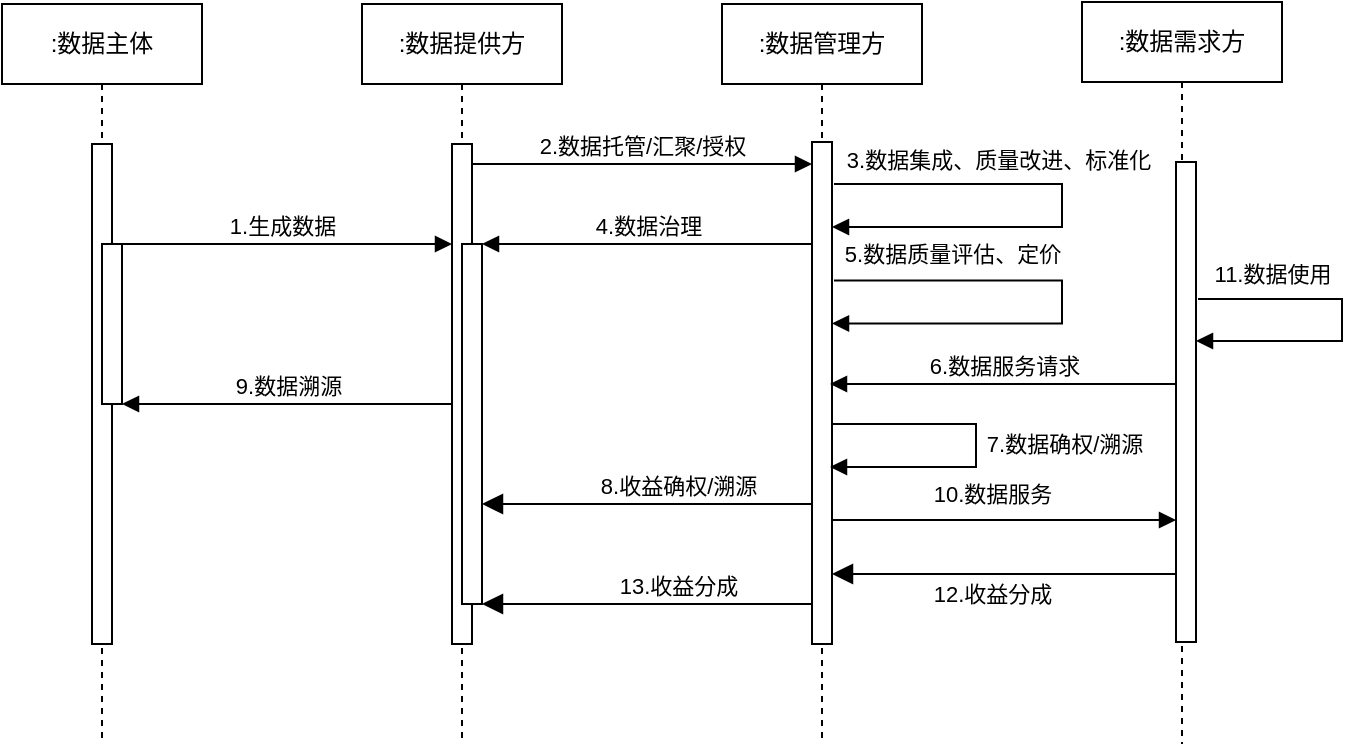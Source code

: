 <mxfile version="24.7.12">
  <diagram name="Page-1" id="2YBvvXClWsGukQMizWep">
    <mxGraphModel dx="788" dy="704" grid="1" gridSize="10" guides="1" tooltips="1" connect="1" arrows="1" fold="1" page="1" pageScale="1" pageWidth="850" pageHeight="1100" math="0" shadow="0">
      <root>
        <mxCell id="0" />
        <mxCell id="1" parent="0" />
        <mxCell id="aM9ryv3xv72pqoxQDRHE-1" value=":数据主体" style="shape=umlLifeline;perimeter=lifelinePerimeter;whiteSpace=wrap;html=1;container=0;dropTarget=0;collapsible=0;recursiveResize=0;outlineConnect=0;portConstraint=eastwest;newEdgeStyle={&quot;edgeStyle&quot;:&quot;elbowEdgeStyle&quot;,&quot;elbow&quot;:&quot;vertical&quot;,&quot;curved&quot;:0,&quot;rounded&quot;:0};" parent="1" vertex="1">
          <mxGeometry x="40" y="40" width="100" height="370" as="geometry" />
        </mxCell>
        <mxCell id="aM9ryv3xv72pqoxQDRHE-2" value="" style="html=1;points=[];perimeter=orthogonalPerimeter;outlineConnect=0;targetShapes=umlLifeline;portConstraint=eastwest;newEdgeStyle={&quot;edgeStyle&quot;:&quot;elbowEdgeStyle&quot;,&quot;elbow&quot;:&quot;vertical&quot;,&quot;curved&quot;:0,&quot;rounded&quot;:0};" parent="aM9ryv3xv72pqoxQDRHE-1" vertex="1">
          <mxGeometry x="45" y="70" width="10" height="250" as="geometry" />
        </mxCell>
        <mxCell id="aM9ryv3xv72pqoxQDRHE-4" value="" style="html=1;points=[];perimeter=orthogonalPerimeter;outlineConnect=0;targetShapes=umlLifeline;portConstraint=eastwest;newEdgeStyle={&quot;edgeStyle&quot;:&quot;elbowEdgeStyle&quot;,&quot;elbow&quot;:&quot;vertical&quot;,&quot;curved&quot;:0,&quot;rounded&quot;:0};" parent="aM9ryv3xv72pqoxQDRHE-1" vertex="1">
          <mxGeometry x="50" y="120" width="10" height="80" as="geometry" />
        </mxCell>
        <mxCell id="aM9ryv3xv72pqoxQDRHE-5" value=":数据提供方" style="shape=umlLifeline;perimeter=lifelinePerimeter;whiteSpace=wrap;html=1;container=0;dropTarget=0;collapsible=0;recursiveResize=0;outlineConnect=0;portConstraint=eastwest;newEdgeStyle={&quot;edgeStyle&quot;:&quot;elbowEdgeStyle&quot;,&quot;elbow&quot;:&quot;vertical&quot;,&quot;curved&quot;:0,&quot;rounded&quot;:0};" parent="1" vertex="1">
          <mxGeometry x="220" y="40" width="100" height="370" as="geometry" />
        </mxCell>
        <mxCell id="aM9ryv3xv72pqoxQDRHE-7" value="1.生成数据" style="html=1;verticalAlign=bottom;endArrow=block;edgeStyle=elbowEdgeStyle;elbow=vertical;curved=0;rounded=0;" parent="1" edge="1">
          <mxGeometry relative="1" as="geometry">
            <mxPoint x="95" y="160" as="sourcePoint" />
            <Array as="points">
              <mxPoint x="180" y="160" />
            </Array>
            <mxPoint x="265" y="160" as="targetPoint" />
          </mxGeometry>
        </mxCell>
        <mxCell id="aM9ryv3xv72pqoxQDRHE-9" value="9.数据溯源" style="html=1;verticalAlign=bottom;endArrow=block;edgeStyle=elbowEdgeStyle;elbow=vertical;curved=0;rounded=0;" parent="1" edge="1">
          <mxGeometry relative="1" as="geometry">
            <mxPoint x="265" y="240" as="sourcePoint" />
            <Array as="points">
              <mxPoint x="190" y="240" />
            </Array>
            <mxPoint x="100" y="240" as="targetPoint" />
          </mxGeometry>
        </mxCell>
        <mxCell id="STF5WQe0J77yg3WrmxCV-9" value="" style="html=1;points=[];perimeter=orthogonalPerimeter;outlineConnect=0;targetShapes=umlLifeline;portConstraint=eastwest;newEdgeStyle={&quot;edgeStyle&quot;:&quot;elbowEdgeStyle&quot;,&quot;elbow&quot;:&quot;vertical&quot;,&quot;curved&quot;:0,&quot;rounded&quot;:0};" vertex="1" parent="1">
          <mxGeometry x="265" y="110" width="10" height="250" as="geometry" />
        </mxCell>
        <mxCell id="STF5WQe0J77yg3WrmxCV-10" value="" style="html=1;points=[];perimeter=orthogonalPerimeter;outlineConnect=0;targetShapes=umlLifeline;portConstraint=eastwest;newEdgeStyle={&quot;edgeStyle&quot;:&quot;elbowEdgeStyle&quot;,&quot;elbow&quot;:&quot;vertical&quot;,&quot;curved&quot;:0,&quot;rounded&quot;:0};" vertex="1" parent="1">
          <mxGeometry x="270" y="160" width="10" height="180" as="geometry" />
        </mxCell>
        <mxCell id="STF5WQe0J77yg3WrmxCV-11" value=":数据管理方" style="shape=umlLifeline;perimeter=lifelinePerimeter;whiteSpace=wrap;html=1;container=0;dropTarget=0;collapsible=0;recursiveResize=0;outlineConnect=0;portConstraint=eastwest;newEdgeStyle={&quot;edgeStyle&quot;:&quot;elbowEdgeStyle&quot;,&quot;elbow&quot;:&quot;vertical&quot;,&quot;curved&quot;:0,&quot;rounded&quot;:0};" vertex="1" parent="1">
          <mxGeometry x="400" y="40" width="100" height="370" as="geometry" />
        </mxCell>
        <mxCell id="STF5WQe0J77yg3WrmxCV-13" value="2.数据托管/汇聚/授权" style="html=1;verticalAlign=bottom;endArrow=block;edgeStyle=elbowEdgeStyle;elbow=vertical;curved=0;rounded=0;" edge="1" parent="1" source="STF5WQe0J77yg3WrmxCV-9">
          <mxGeometry relative="1" as="geometry">
            <mxPoint x="375" y="130" as="sourcePoint" />
            <Array as="points">
              <mxPoint x="360" y="120" />
            </Array>
            <mxPoint x="445" y="120" as="targetPoint" />
          </mxGeometry>
        </mxCell>
        <mxCell id="STF5WQe0J77yg3WrmxCV-14" value="13.收益分成" style="html=1;verticalAlign=bottom;endArrow=block;endSize=8;edgeStyle=elbowEdgeStyle;elbow=vertical;curved=0;rounded=0;endFill=1;" edge="1" parent="1">
          <mxGeometry relative="1" as="geometry">
            <mxPoint x="280" y="340" as="targetPoint" />
            <Array as="points">
              <mxPoint x="410" y="340" />
              <mxPoint x="370" y="310" />
            </Array>
            <mxPoint x="445" y="310" as="sourcePoint" />
          </mxGeometry>
        </mxCell>
        <mxCell id="STF5WQe0J77yg3WrmxCV-15" value="4.数据治理" style="html=1;verticalAlign=bottom;endArrow=block;edgeStyle=elbowEdgeStyle;elbow=vertical;curved=0;rounded=0;" edge="1" parent="1" target="STF5WQe0J77yg3WrmxCV-10">
          <mxGeometry relative="1" as="geometry">
            <mxPoint x="445" y="160" as="sourcePoint" />
            <Array as="points">
              <mxPoint x="370" y="160" />
            </Array>
          </mxGeometry>
        </mxCell>
        <mxCell id="STF5WQe0J77yg3WrmxCV-18" value="" style="html=1;points=[];perimeter=orthogonalPerimeter;outlineConnect=0;targetShapes=umlLifeline;portConstraint=eastwest;newEdgeStyle={&quot;edgeStyle&quot;:&quot;elbowEdgeStyle&quot;,&quot;elbow&quot;:&quot;vertical&quot;,&quot;curved&quot;:0,&quot;rounded&quot;:0};" vertex="1" parent="1">
          <mxGeometry x="445" y="109" width="10" height="251" as="geometry" />
        </mxCell>
        <mxCell id="STF5WQe0J77yg3WrmxCV-20" value=":数据需求方" style="shape=umlLifeline;perimeter=lifelinePerimeter;whiteSpace=wrap;html=1;container=0;dropTarget=0;collapsible=0;recursiveResize=0;outlineConnect=0;portConstraint=eastwest;newEdgeStyle={&quot;edgeStyle&quot;:&quot;elbowEdgeStyle&quot;,&quot;elbow&quot;:&quot;vertical&quot;,&quot;curved&quot;:0,&quot;rounded&quot;:0};" vertex="1" parent="1">
          <mxGeometry x="580" y="39" width="100" height="371" as="geometry" />
        </mxCell>
        <mxCell id="STF5WQe0J77yg3WrmxCV-21" value="" style="html=1;points=[];perimeter=orthogonalPerimeter;outlineConnect=0;targetShapes=umlLifeline;portConstraint=eastwest;newEdgeStyle={&quot;edgeStyle&quot;:&quot;elbowEdgeStyle&quot;,&quot;elbow&quot;:&quot;vertical&quot;,&quot;curved&quot;:0,&quot;rounded&quot;:0};" vertex="1" parent="STF5WQe0J77yg3WrmxCV-20">
          <mxGeometry x="47" y="80" width="10" height="240" as="geometry" />
        </mxCell>
        <mxCell id="STF5WQe0J77yg3WrmxCV-22" value="" style="html=1;verticalAlign=bottom;endArrow=block;edgeStyle=elbowEdgeStyle;elbow=vertical;curved=0;rounded=0;" edge="1" parent="1">
          <mxGeometry x="0.105" y="10" relative="1" as="geometry">
            <mxPoint x="455" y="298" as="sourcePoint" />
            <Array as="points">
              <mxPoint x="570" y="298" />
              <mxPoint x="540" y="177" />
            </Array>
            <mxPoint x="627" y="298" as="targetPoint" />
            <mxPoint as="offset" />
          </mxGeometry>
        </mxCell>
        <mxCell id="STF5WQe0J77yg3WrmxCV-23" value="" style="html=1;verticalAlign=bottom;endArrow=block;endSize=8;edgeStyle=elbowEdgeStyle;elbow=vertical;curved=0;rounded=0;endFill=1;" edge="1" parent="1">
          <mxGeometry x="-0.337" y="-19" relative="1" as="geometry">
            <mxPoint x="455" y="325" as="targetPoint" />
            <Array as="points">
              <mxPoint x="610" y="325" />
              <mxPoint x="550" y="304" />
            </Array>
            <mxPoint x="627" y="325" as="sourcePoint" />
            <mxPoint as="offset" />
          </mxGeometry>
        </mxCell>
        <mxCell id="STF5WQe0J77yg3WrmxCV-27" value="&lt;span style=&quot;font-size: 11px;&quot;&gt;12.收益分成&lt;/span&gt;" style="text;html=1;align=center;verticalAlign=middle;resizable=0;points=[];autosize=1;strokeColor=none;fillColor=none;" vertex="1" parent="1">
          <mxGeometry x="495" y="320" width="80" height="30" as="geometry" />
        </mxCell>
        <mxCell id="STF5WQe0J77yg3WrmxCV-34" value="" style="edgeStyle=elbowEdgeStyle;elbow=horizontal;endArrow=block;html=1;curved=0;rounded=0;endSize=6;startSize=6;endFill=1;" edge="1" parent="1" target="STF5WQe0J77yg3WrmxCV-21">
          <mxGeometry width="50" height="50" relative="1" as="geometry">
            <mxPoint x="638" y="187.5" as="sourcePoint" />
            <mxPoint x="640" y="223" as="targetPoint" />
            <Array as="points">
              <mxPoint x="710" y="208.5" />
            </Array>
          </mxGeometry>
        </mxCell>
        <mxCell id="STF5WQe0J77yg3WrmxCV-36" value="&lt;span style=&quot;font-size: 11px;&quot;&gt;11.数据使用&lt;/span&gt;" style="text;html=1;align=center;verticalAlign=middle;resizable=0;points=[];autosize=1;strokeColor=none;fillColor=none;" vertex="1" parent="1">
          <mxGeometry x="635" y="160" width="80" height="30" as="geometry" />
        </mxCell>
        <mxCell id="STF5WQe0J77yg3WrmxCV-38" value="" style="edgeStyle=elbowEdgeStyle;elbow=horizontal;endArrow=block;html=1;curved=0;rounded=0;endSize=6;startSize=6;endFill=1;" edge="1" parent="1">
          <mxGeometry width="50" height="50" relative="1" as="geometry">
            <mxPoint x="456" y="130" as="sourcePoint" />
            <mxPoint x="455" y="151.5" as="targetPoint" />
            <Array as="points">
              <mxPoint x="570" y="140" />
            </Array>
          </mxGeometry>
        </mxCell>
        <mxCell id="STF5WQe0J77yg3WrmxCV-39" value="&lt;span style=&quot;font-size: 11px;&quot;&gt;3.数据集成、质量改进、标准化&lt;/span&gt;" style="text;html=1;align=center;verticalAlign=middle;resizable=0;points=[];autosize=1;strokeColor=none;fillColor=none;" vertex="1" parent="1">
          <mxGeometry x="448" y="103" width="180" height="30" as="geometry" />
        </mxCell>
        <mxCell id="STF5WQe0J77yg3WrmxCV-40" value="" style="edgeStyle=elbowEdgeStyle;elbow=horizontal;endArrow=block;html=1;curved=0;rounded=0;endSize=6;startSize=6;endFill=1;" edge="1" parent="1">
          <mxGeometry width="50" height="50" relative="1" as="geometry">
            <mxPoint x="456" y="178.25" as="sourcePoint" />
            <mxPoint x="455" y="199.75" as="targetPoint" />
            <Array as="points">
              <mxPoint x="570" y="190" />
            </Array>
          </mxGeometry>
        </mxCell>
        <mxCell id="STF5WQe0J77yg3WrmxCV-41" value="&lt;span style=&quot;font-size: 11px;&quot;&gt;5.数据质量评估、定价&lt;/span&gt;" style="text;html=1;align=center;verticalAlign=middle;resizable=0;points=[];autosize=1;strokeColor=none;fillColor=none;" vertex="1" parent="1">
          <mxGeometry x="450" y="150" width="130" height="30" as="geometry" />
        </mxCell>
        <mxCell id="STF5WQe0J77yg3WrmxCV-42" value="6.数据服务请求" style="html=1;verticalAlign=bottom;endArrow=block;edgeStyle=elbowEdgeStyle;elbow=vertical;curved=0;rounded=0;" edge="1" parent="1" source="STF5WQe0J77yg3WrmxCV-21">
          <mxGeometry relative="1" as="geometry">
            <mxPoint x="619" y="230" as="sourcePoint" />
            <Array as="points">
              <mxPoint x="544" y="230" />
            </Array>
            <mxPoint x="454" y="230" as="targetPoint" />
          </mxGeometry>
        </mxCell>
        <mxCell id="STF5WQe0J77yg3WrmxCV-45" value="&lt;span style=&quot;font-size: 11px;&quot;&gt;10.数据服务&lt;/span&gt;" style="text;html=1;align=center;verticalAlign=middle;resizable=0;points=[];autosize=1;strokeColor=none;fillColor=none;" vertex="1" parent="1">
          <mxGeometry x="495" y="270" width="80" height="30" as="geometry" />
        </mxCell>
        <mxCell id="STF5WQe0J77yg3WrmxCV-46" value="" style="edgeStyle=elbowEdgeStyle;elbow=horizontal;endArrow=block;html=1;curved=0;rounded=0;endSize=6;startSize=6;endFill=1;" edge="1" parent="1">
          <mxGeometry width="50" height="50" relative="1" as="geometry">
            <mxPoint x="455" y="250" as="sourcePoint" />
            <mxPoint x="454" y="271.5" as="targetPoint" />
            <Array as="points">
              <mxPoint x="527" y="271" />
            </Array>
          </mxGeometry>
        </mxCell>
        <mxCell id="STF5WQe0J77yg3WrmxCV-47" value="&lt;span style=&quot;font-size: 11px;&quot;&gt;7.数据确权/溯源&lt;/span&gt;" style="text;html=1;align=center;verticalAlign=middle;resizable=0;points=[];autosize=1;strokeColor=none;fillColor=none;" vertex="1" parent="1">
          <mxGeometry x="521" y="245" width="100" height="30" as="geometry" />
        </mxCell>
        <mxCell id="STF5WQe0J77yg3WrmxCV-48" value="8.收益确权/溯源" style="html=1;verticalAlign=bottom;endArrow=block;endSize=8;edgeStyle=elbowEdgeStyle;elbow=vertical;curved=0;rounded=0;endFill=1;" edge="1" parent="1">
          <mxGeometry relative="1" as="geometry">
            <mxPoint x="280" y="290" as="targetPoint" />
            <Array as="points">
              <mxPoint x="410" y="290" />
              <mxPoint x="370" y="260" />
            </Array>
            <mxPoint x="445" y="260" as="sourcePoint" />
          </mxGeometry>
        </mxCell>
      </root>
    </mxGraphModel>
  </diagram>
</mxfile>

